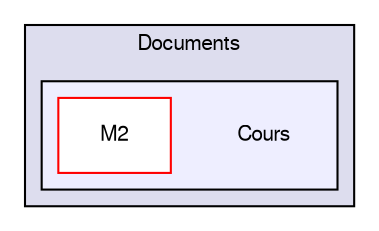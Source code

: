 digraph "Cours" {
  compound=true
  node [ fontsize="10", fontname="FreeSans"];
  edge [ labelfontsize="10", labelfontname="FreeSans"];
  subgraph clusterdir_b67a1e0690b0c54bfda5e5bfd34b8fee {
    graph [ bgcolor="#ddddee", pencolor="black", label="Documents" fontname="FreeSans", fontsize="10", URL="dir_b67a1e0690b0c54bfda5e5bfd34b8fee.html"]
  subgraph clusterdir_83a0938bd09446811bfea79ea53df8cf {
    graph [ bgcolor="#eeeeff", pencolor="black", label="" URL="dir_83a0938bd09446811bfea79ea53df8cf.html"];
    dir_83a0938bd09446811bfea79ea53df8cf [shape=plaintext label="Cours"];
    dir_d5c38b8bd02c4f40ba025b7528197ede [shape=box label="M2" color="red" fillcolor="white" style="filled" URL="dir_d5c38b8bd02c4f40ba025b7528197ede.html"];
  }
  }
}
